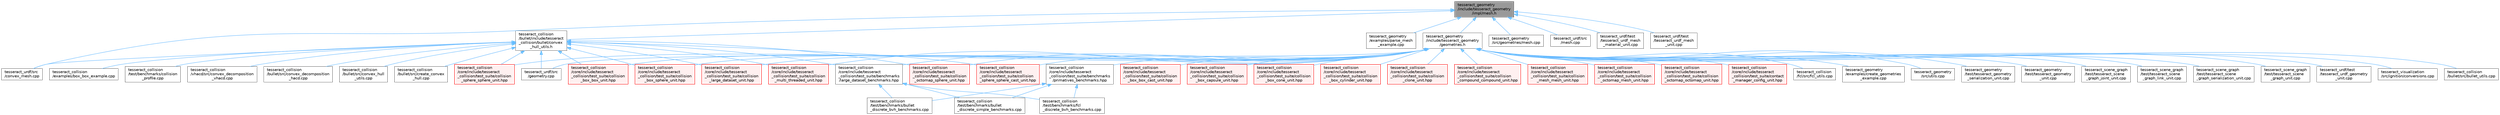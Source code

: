 digraph "tesseract_geometry/include/tesseract_geometry/impl/mesh.h"
{
 // LATEX_PDF_SIZE
  bgcolor="transparent";
  edge [fontname=Helvetica,fontsize=10,labelfontname=Helvetica,labelfontsize=10];
  node [fontname=Helvetica,fontsize=10,shape=box,height=0.2,width=0.4];
  Node1 [label="tesseract_geometry\l/include/tesseract_geometry\l/impl/mesh.h",height=0.2,width=0.4,color="gray40", fillcolor="grey60", style="filled", fontcolor="black",tooltip="Tesseract Mesh Geometry."];
  Node1 -> Node2 [dir="back",color="steelblue1",style="solid"];
  Node2 [label="tesseract_collision\l/bullet/include/tesseract\l_collision/bullet/convex\l_hull_utils.h",height=0.2,width=0.4,color="grey40", fillcolor="white", style="filled",URL="$d0/d01/convex__hull__utils_8h.html",tooltip="This is a collection of common methods."];
  Node2 -> Node3 [dir="back",color="steelblue1",style="solid"];
  Node3 [label="tesseract_collision\l/bullet/src/convex_decomposition\l_hacd.cpp",height=0.2,width=0.4,color="grey40", fillcolor="white", style="filled",URL="$d7/d41/convex__decomposition__hacd_8cpp.html",tooltip=" "];
  Node2 -> Node4 [dir="back",color="steelblue1",style="solid"];
  Node4 [label="tesseract_collision\l/bullet/src/convex_hull\l_utils.cpp",height=0.2,width=0.4,color="grey40", fillcolor="white", style="filled",URL="$df/d54/convex__hull__utils_8cpp.html",tooltip=" "];
  Node2 -> Node5 [dir="back",color="steelblue1",style="solid"];
  Node5 [label="tesseract_collision\l/bullet/src/create_convex\l_hull.cpp",height=0.2,width=0.4,color="grey40", fillcolor="white", style="filled",URL="$d9/d52/create__convex__hull_8cpp.html",tooltip="This takes an input file and generates a convex hull ply file."];
  Node2 -> Node6 [dir="back",color="steelblue1",style="solid"];
  Node6 [label="tesseract_collision\l/core/include/tesseract\l_collision/test_suite/benchmarks\l/large_dataset_benchmarks.hpp",height=0.2,width=0.4,color="grey40", fillcolor="white", style="filled",URL="$d6/dd9/large__dataset__benchmarks_8hpp.html",tooltip=" "];
  Node6 -> Node7 [dir="back",color="steelblue1",style="solid"];
  Node7 [label="tesseract_collision\l/test/benchmarks/bullet\l_discrete_bvh_benchmarks.cpp",height=0.2,width=0.4,color="grey40", fillcolor="white", style="filled",URL="$db/dd3/bullet__discrete__bvh__benchmarks_8cpp.html",tooltip=" "];
  Node6 -> Node8 [dir="back",color="steelblue1",style="solid"];
  Node8 [label="tesseract_collision\l/test/benchmarks/bullet\l_discrete_simple_benchmarks.cpp",height=0.2,width=0.4,color="grey40", fillcolor="white", style="filled",URL="$d8/dbc/bullet__discrete__simple__benchmarks_8cpp.html",tooltip=" "];
  Node6 -> Node9 [dir="back",color="steelblue1",style="solid"];
  Node9 [label="tesseract_collision\l/test/benchmarks/fcl\l_discrete_bvh_benchmarks.cpp",height=0.2,width=0.4,color="grey40", fillcolor="white", style="filled",URL="$db/d3e/fcl__discrete__bvh__benchmarks_8cpp.html",tooltip=" "];
  Node2 -> Node10 [dir="back",color="steelblue1",style="solid"];
  Node10 [label="tesseract_collision\l/core/include/tesseract\l_collision/test_suite/collision\l_box_box_unit.hpp",height=0.2,width=0.4,color="red", fillcolor="#FFF0F0", style="filled",URL="$d1/d83/collision__box__box__unit_8hpp.html",tooltip=" "];
  Node2 -> Node12 [dir="back",color="steelblue1",style="solid"];
  Node12 [label="tesseract_collision\l/core/include/tesseract\l_collision/test_suite/collision\l_box_sphere_unit.hpp",height=0.2,width=0.4,color="red", fillcolor="#FFF0F0", style="filled",URL="$d8/dd9/collision__box__sphere__unit_8hpp.html",tooltip=" "];
  Node2 -> Node14 [dir="back",color="steelblue1",style="solid"];
  Node14 [label="tesseract_collision\l/core/include/tesseract\l_collision/test_suite/collision\l_large_dataset_unit.hpp",height=0.2,width=0.4,color="red", fillcolor="#FFF0F0", style="filled",URL="$d7/d23/collision__large__dataset__unit_8hpp.html",tooltip=" "];
  Node2 -> Node16 [dir="back",color="steelblue1",style="solid"];
  Node16 [label="tesseract_collision\l/core/include/tesseract\l_collision/test_suite/collision\l_multi_threaded_unit.hpp",height=0.2,width=0.4,color="red", fillcolor="#FFF0F0", style="filled",URL="$de/d2c/collision__multi__threaded__unit_8hpp.html",tooltip=" "];
  Node2 -> Node18 [dir="back",color="steelblue1",style="solid"];
  Node18 [label="tesseract_collision\l/core/include/tesseract\l_collision/test_suite/collision\l_octomap_sphere_unit.hpp",height=0.2,width=0.4,color="red", fillcolor="#FFF0F0", style="filled",URL="$dc/d2d/collision__octomap__sphere__unit_8hpp.html",tooltip=" "];
  Node2 -> Node20 [dir="back",color="steelblue1",style="solid"];
  Node20 [label="tesseract_collision\l/core/include/tesseract\l_collision/test_suite/collision\l_sphere_sphere_cast_unit.hpp",height=0.2,width=0.4,color="red", fillcolor="#FFF0F0", style="filled",URL="$dd/dce/collision__sphere__sphere__cast__unit_8hpp.html",tooltip=" "];
  Node2 -> Node22 [dir="back",color="steelblue1",style="solid"];
  Node22 [label="tesseract_collision\l/core/include/tesseract\l_collision/test_suite/collision\l_sphere_sphere_unit.hpp",height=0.2,width=0.4,color="red", fillcolor="#FFF0F0", style="filled",URL="$d5/d45/collision__sphere__sphere__unit_8hpp.html",tooltip=" "];
  Node2 -> Node24 [dir="back",color="steelblue1",style="solid"];
  Node24 [label="tesseract_collision\l/examples/box_box_example.cpp",height=0.2,width=0.4,color="grey40", fillcolor="white", style="filled",URL="$dd/d5a/box__box__example_8cpp.html",tooltip=" "];
  Node2 -> Node25 [dir="back",color="steelblue1",style="solid"];
  Node25 [label="tesseract_collision\l/test/benchmarks/collision\l_profile.cpp",height=0.2,width=0.4,color="grey40", fillcolor="white", style="filled",URL="$df/d70/collision__profile_8cpp.html",tooltip=" "];
  Node2 -> Node26 [dir="back",color="steelblue1",style="solid"];
  Node26 [label="tesseract_collision\l/vhacd/src/convex_decomposition\l_vhacd.cpp",height=0.2,width=0.4,color="grey40", fillcolor="white", style="filled",URL="$d3/d47/convex__decomposition__vhacd_8cpp.html",tooltip=" "];
  Node2 -> Node27 [dir="back",color="steelblue1",style="solid"];
  Node27 [label="tesseract_urdf/src\l/convex_mesh.cpp",height=0.2,width=0.4,color="grey40", fillcolor="white", style="filled",URL="$d7/d92/tesseract__urdf_2src_2convex__mesh_8cpp.html",tooltip="Parse convex_mesh from xml string."];
  Node2 -> Node28 [dir="back",color="steelblue1",style="solid"];
  Node28 [label="tesseract_urdf/src\l/geometry.cpp",height=0.2,width=0.4,color="grey40", fillcolor="white", style="filled",URL="$dc/d89/tesseract__urdf_2src_2geometry_8cpp.html",tooltip="Parse geometry from XML string."];
  Node1 -> Node29 [dir="back",color="steelblue1",style="solid"];
  Node29 [label="tesseract_geometry\l/examples/parse_mesh\l_example.cpp",height=0.2,width=0.4,color="grey40", fillcolor="white", style="filled",URL="$d6/d6e/parse__mesh__example_8cpp.html",tooltip=" "];
  Node1 -> Node30 [dir="back",color="steelblue1",style="solid"];
  Node30 [label="tesseract_geometry\l/include/tesseract_geometry\l/geometries.h",height=0.2,width=0.4,color="grey40", fillcolor="white", style="filled",URL="$d4/ddb/geometries_8h.html",tooltip="Tesseract Geometries."];
  Node30 -> Node31 [dir="back",color="steelblue1",style="solid"];
  Node31 [label="tesseract_collision\l/bullet/src/bullet_utils.cpp",height=0.2,width=0.4,color="grey40", fillcolor="white", style="filled",URL="$d5/d06/bullet__utils_8cpp.html",tooltip="Tesseract ROS Bullet environment utility function."];
  Node30 -> Node6 [dir="back",color="steelblue1",style="solid"];
  Node30 -> Node32 [dir="back",color="steelblue1",style="solid"];
  Node32 [label="tesseract_collision\l/core/include/tesseract\l_collision/test_suite/benchmarks\l/primatives_benchmarks.hpp",height=0.2,width=0.4,color="grey40", fillcolor="white", style="filled",URL="$d6/d70/primatives__benchmarks_8hpp.html",tooltip=" "];
  Node32 -> Node7 [dir="back",color="steelblue1",style="solid"];
  Node32 -> Node8 [dir="back",color="steelblue1",style="solid"];
  Node32 -> Node9 [dir="back",color="steelblue1",style="solid"];
  Node30 -> Node33 [dir="back",color="steelblue1",style="solid"];
  Node33 [label="tesseract_collision\l/core/include/tesseract\l_collision/test_suite/collision\l_box_box_cast_unit.hpp",height=0.2,width=0.4,color="red", fillcolor="#FFF0F0", style="filled",URL="$d3/d5d/collision__box__box__cast__unit_8hpp.html",tooltip=" "];
  Node30 -> Node10 [dir="back",color="steelblue1",style="solid"];
  Node30 -> Node35 [dir="back",color="steelblue1",style="solid"];
  Node35 [label="tesseract_collision\l/core/include/tesseract\l_collision/test_suite/collision\l_box_capsule_unit.hpp",height=0.2,width=0.4,color="red", fillcolor="#FFF0F0", style="filled",URL="$d2/dd3/collision__box__capsule__unit_8hpp.html",tooltip=" "];
  Node30 -> Node37 [dir="back",color="steelblue1",style="solid"];
  Node37 [label="tesseract_collision\l/core/include/tesseract\l_collision/test_suite/collision\l_box_cone_unit.hpp",height=0.2,width=0.4,color="red", fillcolor="#FFF0F0", style="filled",URL="$de/d86/collision__box__cone__unit_8hpp.html",tooltip=" "];
  Node30 -> Node39 [dir="back",color="steelblue1",style="solid"];
  Node39 [label="tesseract_collision\l/core/include/tesseract\l_collision/test_suite/collision\l_box_cylinder_unit.hpp",height=0.2,width=0.4,color="red", fillcolor="#FFF0F0", style="filled",URL="$d1/d1b/collision__box__cylinder__unit_8hpp.html",tooltip=" "];
  Node30 -> Node12 [dir="back",color="steelblue1",style="solid"];
  Node30 -> Node41 [dir="back",color="steelblue1",style="solid"];
  Node41 [label="tesseract_collision\l/core/include/tesseract\l_collision/test_suite/collision\l_clone_unit.hpp",height=0.2,width=0.4,color="red", fillcolor="#FFF0F0", style="filled",URL="$d6/d36/collision__clone__unit_8hpp.html",tooltip=" "];
  Node30 -> Node43 [dir="back",color="steelblue1",style="solid"];
  Node43 [label="tesseract_collision\l/core/include/tesseract\l_collision/test_suite/collision\l_compound_compound_unit.hpp",height=0.2,width=0.4,color="red", fillcolor="#FFF0F0", style="filled",URL="$dd/dfd/collision__compound__compound__unit_8hpp.html",tooltip=" "];
  Node30 -> Node14 [dir="back",color="steelblue1",style="solid"];
  Node30 -> Node45 [dir="back",color="steelblue1",style="solid"];
  Node45 [label="tesseract_collision\l/core/include/tesseract\l_collision/test_suite/collision\l_mesh_mesh_unit.hpp",height=0.2,width=0.4,color="red", fillcolor="#FFF0F0", style="filled",URL="$da/dd9/collision__mesh__mesh__unit_8hpp.html",tooltip=" "];
  Node30 -> Node16 [dir="back",color="steelblue1",style="solid"];
  Node30 -> Node47 [dir="back",color="steelblue1",style="solid"];
  Node47 [label="tesseract_collision\l/core/include/tesseract\l_collision/test_suite/collision\l_octomap_mesh_unit.hpp",height=0.2,width=0.4,color="red", fillcolor="#FFF0F0", style="filled",URL="$d9/d70/collision__octomap__mesh__unit_8hpp.html",tooltip=" "];
  Node30 -> Node49 [dir="back",color="steelblue1",style="solid"];
  Node49 [label="tesseract_collision\l/core/include/tesseract\l_collision/test_suite/collision\l_octomap_octomap_unit.hpp",height=0.2,width=0.4,color="red", fillcolor="#FFF0F0", style="filled",URL="$d7/d2c/collision__octomap__octomap__unit_8hpp.html",tooltip=" "];
  Node30 -> Node18 [dir="back",color="steelblue1",style="solid"];
  Node30 -> Node20 [dir="back",color="steelblue1",style="solid"];
  Node30 -> Node22 [dir="back",color="steelblue1",style="solid"];
  Node30 -> Node51 [dir="back",color="steelblue1",style="solid"];
  Node51 [label="tesseract_collision\l/core/include/tesseract\l_collision/test_suite/contact\l_manager_config_unit.hpp",height=0.2,width=0.4,color="red", fillcolor="#FFF0F0", style="filled",URL="$d4/df0/contact__manager__config__unit_8hpp.html",tooltip=" "];
  Node30 -> Node53 [dir="back",color="steelblue1",style="solid"];
  Node53 [label="tesseract_collision\l/fcl/src/fcl_utils.cpp",height=0.2,width=0.4,color="grey40", fillcolor="white", style="filled",URL="$dc/d03/fcl__utils_8cpp.html",tooltip="Tesseract ROS FCL Utility Functions."];
  Node30 -> Node54 [dir="back",color="steelblue1",style="solid"];
  Node54 [label="tesseract_geometry\l/examples/create_geometries\l_example.cpp",height=0.2,width=0.4,color="grey40", fillcolor="white", style="filled",URL="$df/d4d/create__geometries__example_8cpp.html",tooltip=" "];
  Node30 -> Node55 [dir="back",color="steelblue1",style="solid"];
  Node55 [label="tesseract_geometry\l/src/utils.cpp",height=0.2,width=0.4,color="grey40", fillcolor="white", style="filled",URL="$d8/dd4/tesseract__geometry_2src_2utils_8cpp.html",tooltip="Tesseract Geometry Utility Function."];
  Node30 -> Node56 [dir="back",color="steelblue1",style="solid"];
  Node56 [label="tesseract_geometry\l/test/tesseract_geometry\l_serialization_unit.cpp",height=0.2,width=0.4,color="grey40", fillcolor="white", style="filled",URL="$d2/d49/tesseract__geometry__serialization__unit_8cpp.html",tooltip="Tests serialization of geometry."];
  Node30 -> Node57 [dir="back",color="steelblue1",style="solid"];
  Node57 [label="tesseract_geometry\l/test/tesseract_geometry\l_unit.cpp",height=0.2,width=0.4,color="grey40", fillcolor="white", style="filled",URL="$d7/d07/tesseract__geometry__unit_8cpp.html",tooltip=" "];
  Node30 -> Node58 [dir="back",color="steelblue1",style="solid"];
  Node58 [label="tesseract_scene_graph\l/test/tesseract_scene\l_graph_joint_unit.cpp",height=0.2,width=0.4,color="grey40", fillcolor="white", style="filled",URL="$dd/dc3/tesseract__scene__graph__joint__unit_8cpp.html",tooltip=" "];
  Node30 -> Node59 [dir="back",color="steelblue1",style="solid"];
  Node59 [label="tesseract_scene_graph\l/test/tesseract_scene\l_graph_link_unit.cpp",height=0.2,width=0.4,color="grey40", fillcolor="white", style="filled",URL="$d3/de4/tesseract__scene__graph__link__unit_8cpp.html",tooltip=" "];
  Node30 -> Node60 [dir="back",color="steelblue1",style="solid"];
  Node60 [label="tesseract_scene_graph\l/test/tesseract_scene\l_graph_serialization_unit.cpp",height=0.2,width=0.4,color="grey40", fillcolor="white", style="filled",URL="$d8/daa/tesseract__scene__graph__serialization__unit_8cpp.html",tooltip="Tests serialization of tesseract_scene_graph."];
  Node30 -> Node61 [dir="back",color="steelblue1",style="solid"];
  Node61 [label="tesseract_scene_graph\l/test/tesseract_scene\l_graph_unit.cpp",height=0.2,width=0.4,color="grey40", fillcolor="white", style="filled",URL="$d3/d30/tesseract__scene__graph__unit_8cpp.html",tooltip=" "];
  Node30 -> Node28 [dir="back",color="steelblue1",style="solid"];
  Node30 -> Node62 [dir="back",color="steelblue1",style="solid"];
  Node62 [label="tesseract_urdf/test\l/tesseract_urdf_geometry\l_unit.cpp",height=0.2,width=0.4,color="grey40", fillcolor="white", style="filled",URL="$db/d82/tesseract__urdf__geometry__unit_8cpp.html",tooltip=" "];
  Node30 -> Node63 [dir="back",color="steelblue1",style="solid"];
  Node63 [label="tesseract_visualization\l/src/ignition/conversions.cpp",height=0.2,width=0.4,color="grey40", fillcolor="white", style="filled",URL="$de/dae/conversions_8cpp.html",tooltip="A set of conversion between Tesseract and Ignition Robotics objects."];
  Node1 -> Node64 [dir="back",color="steelblue1",style="solid"];
  Node64 [label="tesseract_geometry\l/src/geometries/mesh.cpp",height=0.2,width=0.4,color="grey40", fillcolor="white", style="filled",URL="$de/dd6/tesseract__geometry_2src_2geometries_2mesh_8cpp.html",tooltip=" "];
  Node1 -> Node27 [dir="back",color="steelblue1",style="solid"];
  Node1 -> Node65 [dir="back",color="steelblue1",style="solid"];
  Node65 [label="tesseract_urdf/src\l/mesh.cpp",height=0.2,width=0.4,color="grey40", fillcolor="white", style="filled",URL="$d7/d58/tesseract__urdf_2src_2mesh_8cpp.html",tooltip="Parse mesh from xml string."];
  Node1 -> Node66 [dir="back",color="steelblue1",style="solid"];
  Node66 [label="tesseract_urdf/test\l/tesseract_urdf_mesh\l_material_unit.cpp",height=0.2,width=0.4,color="grey40", fillcolor="white", style="filled",URL="$da/d99/tesseract__urdf__mesh__material__unit_8cpp.html",tooltip=" "];
  Node1 -> Node67 [dir="back",color="steelblue1",style="solid"];
  Node67 [label="tesseract_urdf/test\l/tesseract_urdf_mesh\l_unit.cpp",height=0.2,width=0.4,color="grey40", fillcolor="white", style="filled",URL="$de/d57/tesseract__urdf__mesh__unit_8cpp.html",tooltip=" "];
}
